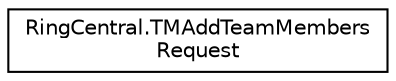 digraph "Graphical Class Hierarchy"
{
 // LATEX_PDF_SIZE
  edge [fontname="Helvetica",fontsize="10",labelfontname="Helvetica",labelfontsize="10"];
  node [fontname="Helvetica",fontsize="10",shape=record];
  rankdir="LR";
  Node0 [label="RingCentral.TMAddTeamMembers\lRequest",height=0.2,width=0.4,color="black", fillcolor="white", style="filled",URL="$classRingCentral_1_1TMAddTeamMembersRequest.html",tooltip=" "];
}
